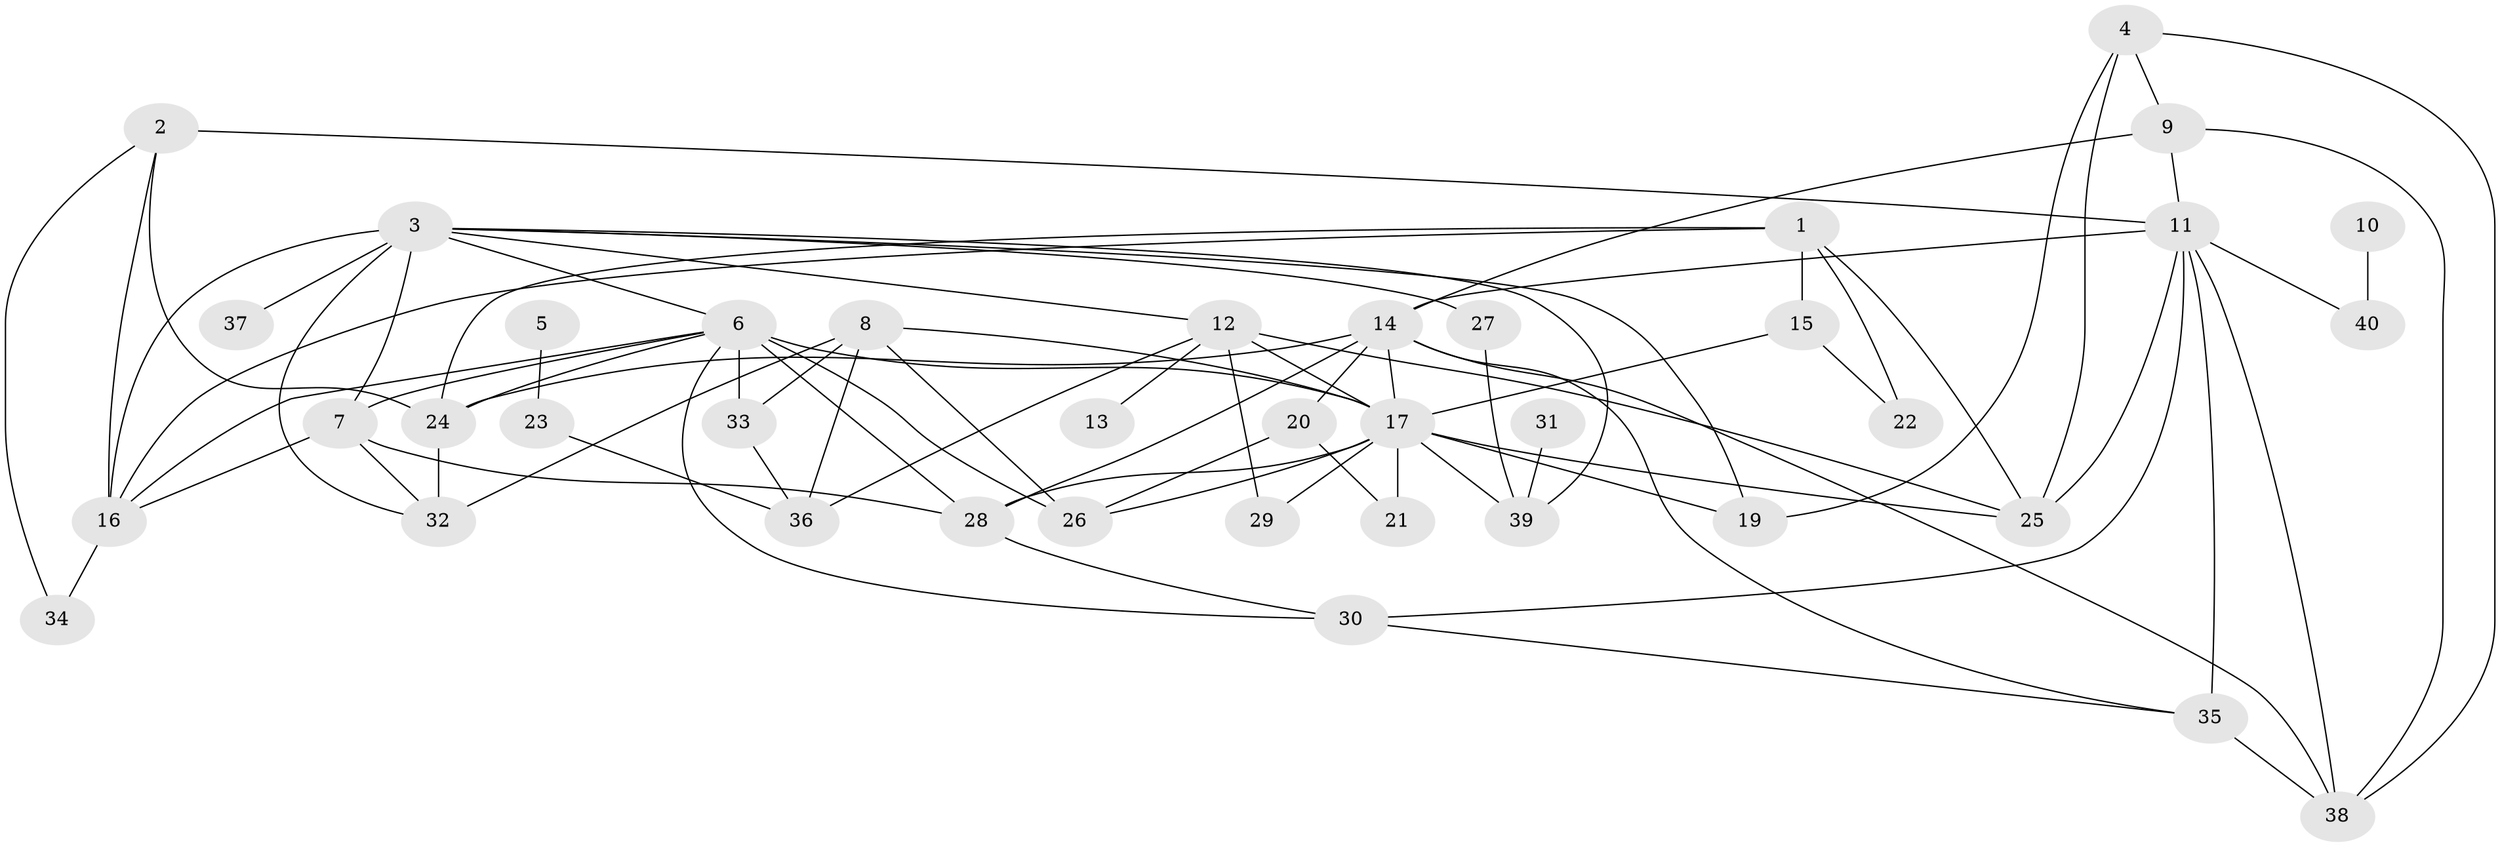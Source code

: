 // original degree distribution, {3: 0.2125, 5: 0.225, 1: 0.0875, 2: 0.2625, 4: 0.1375, 10: 0.0125, 6: 0.05, 0: 0.0125}
// Generated by graph-tools (version 1.1) at 2025/48/03/04/25 22:48:25]
// undirected, 39 vertices, 80 edges
graph export_dot {
  node [color=gray90,style=filled];
  1;
  2;
  3;
  4;
  5;
  6;
  7;
  8;
  9;
  10;
  11;
  12;
  13;
  14;
  15;
  16;
  17;
  19;
  20;
  21;
  22;
  23;
  24;
  25;
  26;
  27;
  28;
  29;
  30;
  31;
  32;
  33;
  34;
  35;
  36;
  37;
  38;
  39;
  40;
  1 -- 15 [weight=1.0];
  1 -- 16 [weight=1.0];
  1 -- 22 [weight=1.0];
  1 -- 24 [weight=1.0];
  1 -- 25 [weight=1.0];
  2 -- 11 [weight=1.0];
  2 -- 16 [weight=1.0];
  2 -- 24 [weight=2.0];
  2 -- 34 [weight=1.0];
  3 -- 6 [weight=1.0];
  3 -- 7 [weight=2.0];
  3 -- 12 [weight=1.0];
  3 -- 16 [weight=2.0];
  3 -- 19 [weight=1.0];
  3 -- 27 [weight=1.0];
  3 -- 32 [weight=1.0];
  3 -- 37 [weight=1.0];
  3 -- 39 [weight=1.0];
  4 -- 9 [weight=1.0];
  4 -- 19 [weight=1.0];
  4 -- 25 [weight=1.0];
  4 -- 38 [weight=1.0];
  5 -- 23 [weight=1.0];
  6 -- 7 [weight=1.0];
  6 -- 16 [weight=1.0];
  6 -- 17 [weight=1.0];
  6 -- 24 [weight=1.0];
  6 -- 26 [weight=3.0];
  6 -- 28 [weight=1.0];
  6 -- 30 [weight=1.0];
  6 -- 33 [weight=1.0];
  7 -- 16 [weight=1.0];
  7 -- 28 [weight=1.0];
  7 -- 32 [weight=1.0];
  8 -- 17 [weight=1.0];
  8 -- 26 [weight=1.0];
  8 -- 32 [weight=1.0];
  8 -- 33 [weight=1.0];
  8 -- 36 [weight=1.0];
  9 -- 11 [weight=1.0];
  9 -- 14 [weight=1.0];
  9 -- 38 [weight=1.0];
  10 -- 40 [weight=1.0];
  11 -- 14 [weight=2.0];
  11 -- 25 [weight=1.0];
  11 -- 30 [weight=1.0];
  11 -- 35 [weight=2.0];
  11 -- 38 [weight=1.0];
  11 -- 40 [weight=1.0];
  12 -- 13 [weight=1.0];
  12 -- 17 [weight=2.0];
  12 -- 25 [weight=1.0];
  12 -- 29 [weight=1.0];
  12 -- 36 [weight=1.0];
  14 -- 17 [weight=1.0];
  14 -- 20 [weight=2.0];
  14 -- 24 [weight=1.0];
  14 -- 28 [weight=1.0];
  14 -- 35 [weight=1.0];
  14 -- 38 [weight=1.0];
  15 -- 17 [weight=2.0];
  15 -- 22 [weight=1.0];
  16 -- 34 [weight=1.0];
  17 -- 19 [weight=1.0];
  17 -- 21 [weight=2.0];
  17 -- 25 [weight=1.0];
  17 -- 26 [weight=2.0];
  17 -- 28 [weight=1.0];
  17 -- 29 [weight=1.0];
  17 -- 39 [weight=1.0];
  20 -- 21 [weight=1.0];
  20 -- 26 [weight=1.0];
  23 -- 36 [weight=1.0];
  24 -- 32 [weight=2.0];
  27 -- 39 [weight=1.0];
  28 -- 30 [weight=1.0];
  30 -- 35 [weight=1.0];
  31 -- 39 [weight=1.0];
  33 -- 36 [weight=1.0];
  35 -- 38 [weight=1.0];
}
